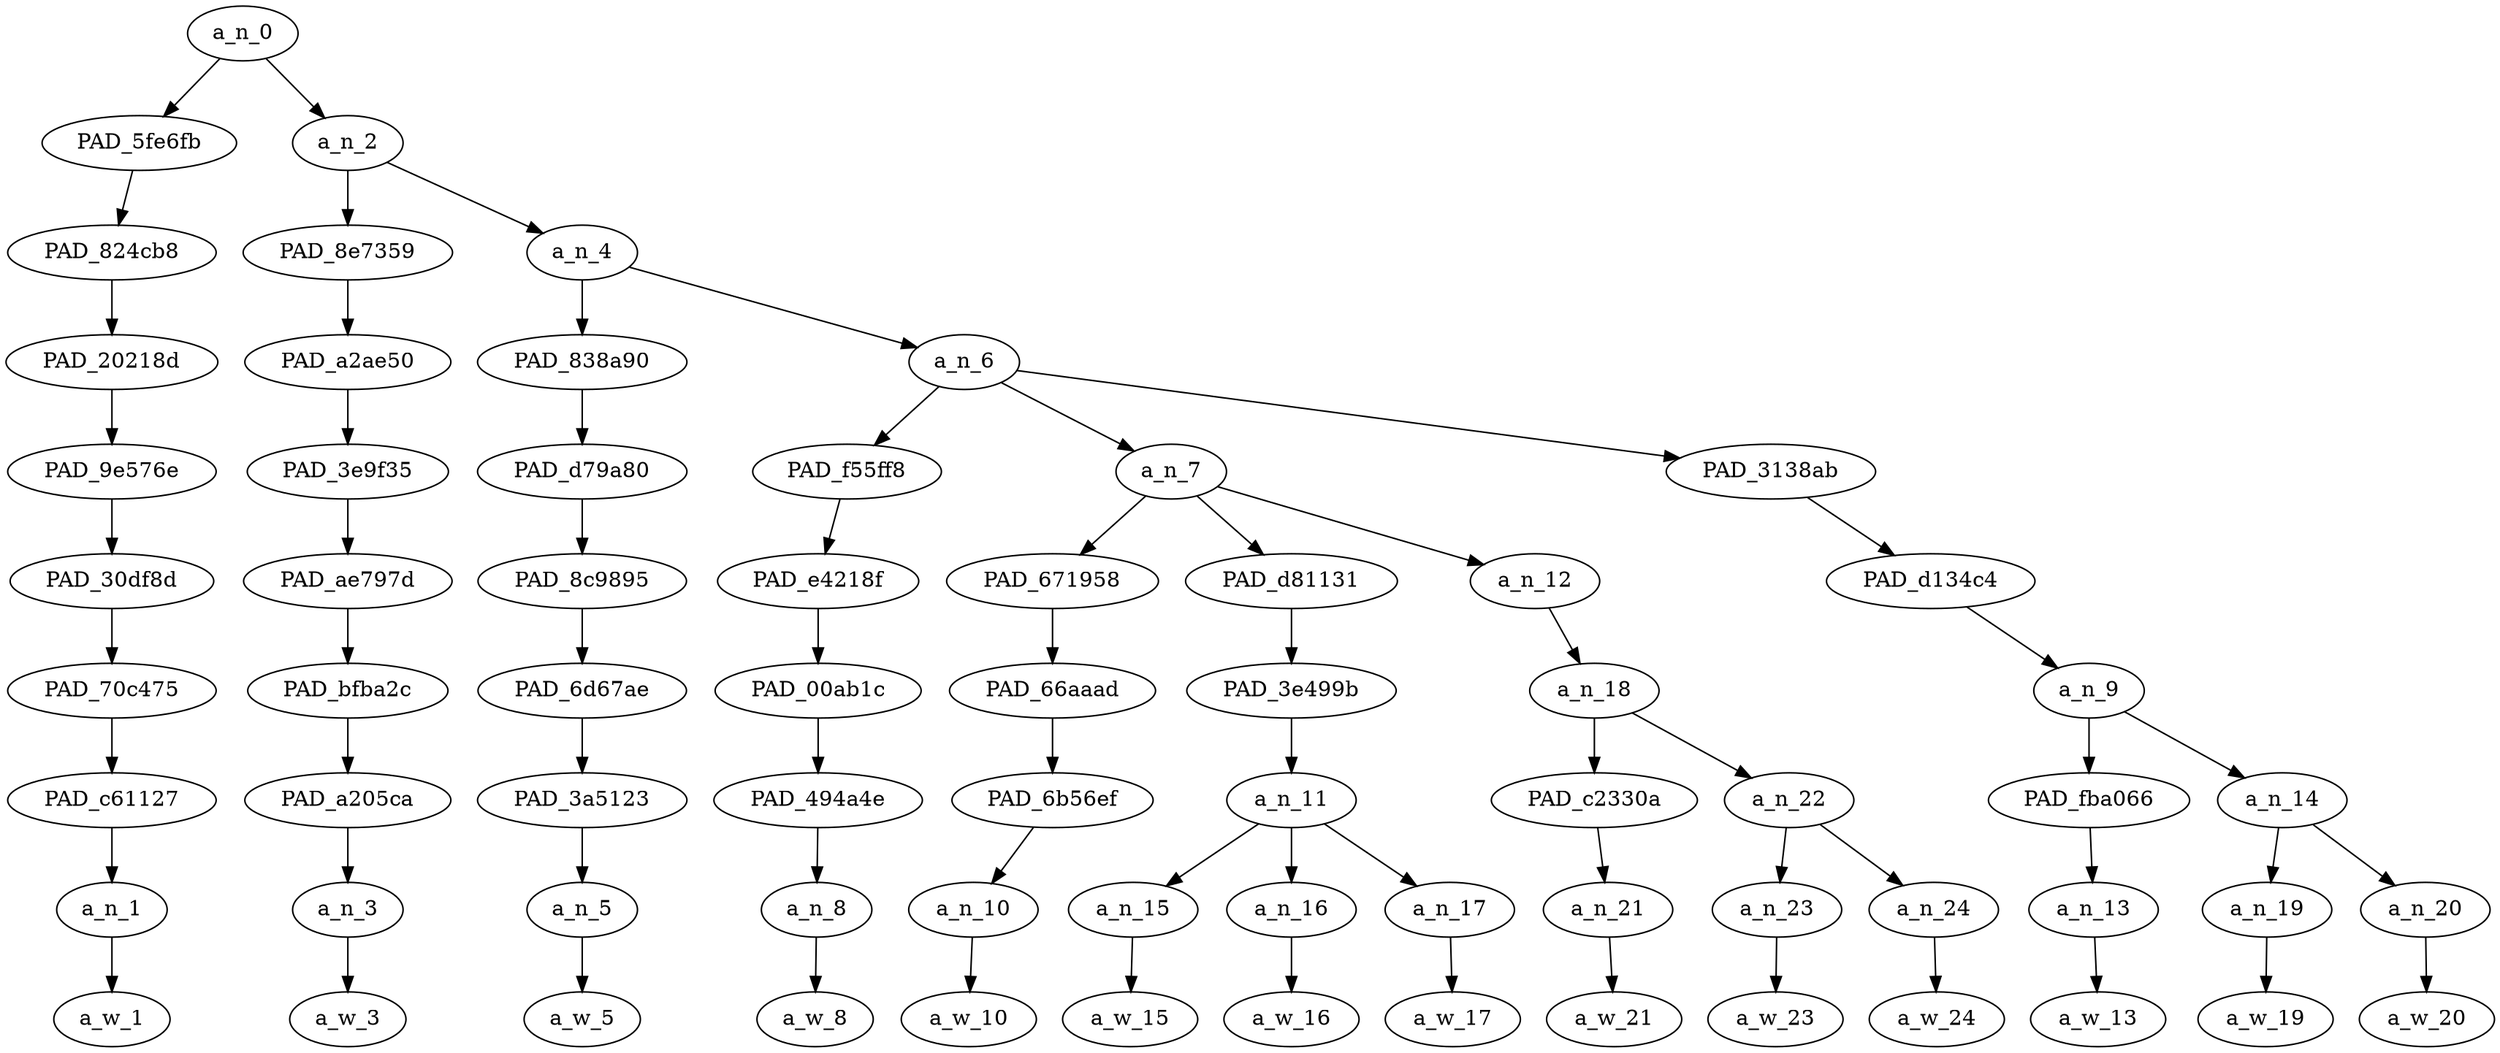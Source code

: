 strict digraph "" {
	a_n_0	[div_dir=1,
		index=0,
		level=9,
		pos="1.625,9!",
		text_span="[0, 1, 2, 3, 4, 5, 6, 7, 8, 9, 10, 11, 12, 13]",
		value=0.99999999];
	PAD_5fe6fb	[div_dir=1,
		index=0,
		level=8,
		pos="0.0,8!",
		text_span="[0]",
		value=0.08394225];
	a_n_0 -> PAD_5fe6fb;
	a_n_2	[div_dir=1,
		index=1,
		level=8,
		pos="3.25,8!",
		text_span="[1, 2, 3, 4, 5, 6, 7, 8, 9, 10, 11, 12, 13]",
		value=0.91460067];
	a_n_0 -> a_n_2;
	PAD_824cb8	[div_dir=1,
		index=0,
		level=7,
		pos="0.0,7!",
		text_span="[0]",
		value=0.08394225];
	PAD_5fe6fb -> PAD_824cb8;
	PAD_20218d	[div_dir=1,
		index=0,
		level=6,
		pos="0.0,6!",
		text_span="[0]",
		value=0.08394225];
	PAD_824cb8 -> PAD_20218d;
	PAD_9e576e	[div_dir=1,
		index=0,
		level=5,
		pos="0.0,5!",
		text_span="[0]",
		value=0.08394225];
	PAD_20218d -> PAD_9e576e;
	PAD_30df8d	[div_dir=1,
		index=0,
		level=4,
		pos="0.0,4!",
		text_span="[0]",
		value=0.08394225];
	PAD_9e576e -> PAD_30df8d;
	PAD_70c475	[div_dir=1,
		index=0,
		level=3,
		pos="0.0,3!",
		text_span="[0]",
		value=0.08394225];
	PAD_30df8d -> PAD_70c475;
	PAD_c61127	[div_dir=1,
		index=0,
		level=2,
		pos="0.0,2!",
		text_span="[0]",
		value=0.08394225];
	PAD_70c475 -> PAD_c61127;
	a_n_1	[div_dir=1,
		index=0,
		level=1,
		pos="0.0,1!",
		text_span="[0]",
		value=0.08394225];
	PAD_c61127 -> a_n_1;
	a_w_1	[div_dir=0,
		index=0,
		level=0,
		pos="0,0!",
		text_span="[0]",
		value=dad];
	a_n_1 -> a_w_1;
	PAD_8e7359	[div_dir=1,
		index=1,
		level=7,
		pos="1.0,7!",
		text_span="[1]",
		value=0.03978795];
	a_n_2 -> PAD_8e7359;
	a_n_4	[div_dir=1,
		index=2,
		level=7,
		pos="5.5,7!",
		text_span="[2, 3, 4, 5, 6, 7, 8, 9, 10, 11, 12, 13]",
		value=0.87351513];
	a_n_2 -> a_n_4;
	PAD_a2ae50	[div_dir=1,
		index=1,
		level=6,
		pos="1.0,6!",
		text_span="[1]",
		value=0.03978795];
	PAD_8e7359 -> PAD_a2ae50;
	PAD_3e9f35	[div_dir=1,
		index=1,
		level=5,
		pos="1.0,5!",
		text_span="[1]",
		value=0.03978795];
	PAD_a2ae50 -> PAD_3e9f35;
	PAD_ae797d	[div_dir=1,
		index=1,
		level=4,
		pos="1.0,4!",
		text_span="[1]",
		value=0.03978795];
	PAD_3e9f35 -> PAD_ae797d;
	PAD_bfba2c	[div_dir=1,
		index=1,
		level=3,
		pos="1.0,3!",
		text_span="[1]",
		value=0.03978795];
	PAD_ae797d -> PAD_bfba2c;
	PAD_a205ca	[div_dir=1,
		index=1,
		level=2,
		pos="1.0,2!",
		text_span="[1]",
		value=0.03978795];
	PAD_bfba2c -> PAD_a205ca;
	a_n_3	[div_dir=1,
		index=1,
		level=1,
		pos="1.0,1!",
		text_span="[1]",
		value=0.03978795];
	PAD_a205ca -> a_n_3;
	a_w_3	[div_dir=0,
		index=1,
		level=0,
		pos="1,0!",
		text_span="[1]",
		value=should];
	a_n_3 -> a_w_3;
	PAD_838a90	[div_dir=1,
		index=2,
		level=6,
		pos="2.0,6!",
		text_span="[2]",
		value=0.04014028];
	a_n_4 -> PAD_838a90;
	a_n_6	[div_dir=1,
		index=3,
		level=6,
		pos="9.0,6!",
		text_span="[3, 4, 5, 6, 7, 8, 9, 10, 11, 12, 13]",
		value=0.83209123];
	a_n_4 -> a_n_6;
	PAD_d79a80	[div_dir=1,
		index=2,
		level=5,
		pos="2.0,5!",
		text_span="[2]",
		value=0.04014028];
	PAD_838a90 -> PAD_d79a80;
	PAD_8c9895	[div_dir=1,
		index=2,
		level=4,
		pos="2.0,4!",
		text_span="[2]",
		value=0.04014028];
	PAD_d79a80 -> PAD_8c9895;
	PAD_6d67ae	[div_dir=1,
		index=2,
		level=3,
		pos="2.0,3!",
		text_span="[2]",
		value=0.04014028];
	PAD_8c9895 -> PAD_6d67ae;
	PAD_3a5123	[div_dir=1,
		index=2,
		level=2,
		pos="2.0,2!",
		text_span="[2]",
		value=0.04014028];
	PAD_6d67ae -> PAD_3a5123;
	a_n_5	[div_dir=1,
		index=2,
		level=1,
		pos="2.0,1!",
		text_span="[2]",
		value=0.04014028];
	PAD_3a5123 -> a_n_5;
	a_w_5	[div_dir=0,
		index=2,
		level=0,
		pos="2,0!",
		text_span="[2]",
		value=have];
	a_n_5 -> a_w_5;
	PAD_f55ff8	[div_dir=-1,
		index=4,
		level=5,
		pos="10.0,5!",
		text_span="[10]",
		value=0.03482751];
	a_n_6 -> PAD_f55ff8;
	a_n_7	[div_dir=1,
		index=3,
		level=5,
		pos="5.25,5!",
		text_span="[3, 4, 5, 6, 7, 8, 9]",
		value=0.67070534];
	a_n_6 -> a_n_7;
	PAD_3138ab	[div_dir=1,
		index=5,
		level=5,
		pos="11.75,5!",
		text_span="[11, 12, 13]",
		value=0.12526080];
	a_n_6 -> PAD_3138ab;
	PAD_e4218f	[div_dir=-1,
		index=6,
		level=4,
		pos="10.0,4!",
		text_span="[10]",
		value=0.03482751];
	PAD_f55ff8 -> PAD_e4218f;
	PAD_00ab1c	[div_dir=-1,
		index=6,
		level=3,
		pos="10.0,3!",
		text_span="[10]",
		value=0.03482751];
	PAD_e4218f -> PAD_00ab1c;
	PAD_494a4e	[div_dir=-1,
		index=7,
		level=2,
		pos="10.0,2!",
		text_span="[10]",
		value=0.03482751];
	PAD_00ab1c -> PAD_494a4e;
	a_n_8	[div_dir=-1,
		index=10,
		level=1,
		pos="10.0,1!",
		text_span="[10]",
		value=0.03482751];
	PAD_494a4e -> a_n_8;
	a_w_8	[div_dir=0,
		index=10,
		level=0,
		pos="10,0!",
		text_span="[10]",
		value=and];
	a_n_8 -> a_w_8;
	PAD_671958	[div_dir=-1,
		index=3,
		level=4,
		pos="3.0,4!",
		text_span="[3]",
		value=0.04403234];
	a_n_7 -> PAD_671958;
	PAD_d81131	[div_dir=1,
		index=4,
		level=4,
		pos="5.0,4!",
		text_span="[4, 5, 6]",
		value=0.44872791];
	a_n_7 -> PAD_d81131;
	a_n_12	[div_dir=1,
		index=5,
		level=4,
		pos="7.75,4!",
		text_span="[7, 8, 9]",
		value=0.17641305];
	a_n_7 -> a_n_12;
	PAD_66aaad	[div_dir=-1,
		index=3,
		level=3,
		pos="3.0,3!",
		text_span="[3]",
		value=0.04403234];
	PAD_671958 -> PAD_66aaad;
	PAD_6b56ef	[div_dir=-1,
		index=3,
		level=2,
		pos="3.0,2!",
		text_span="[3]",
		value=0.04403234];
	PAD_66aaad -> PAD_6b56ef;
	a_n_10	[div_dir=-1,
		index=3,
		level=1,
		pos="3.0,1!",
		text_span="[3]",
		value=0.04403234];
	PAD_6b56ef -> a_n_10;
	a_w_10	[div_dir=0,
		index=3,
		level=0,
		pos="3,0!",
		text_span="[3]",
		value=told];
	a_n_10 -> a_w_10;
	PAD_3e499b	[div_dir=1,
		index=4,
		level=3,
		pos="5.0,3!",
		text_span="[4, 5, 6]",
		value=0.44872791];
	PAD_d81131 -> PAD_3e499b;
	a_n_11	[div_dir=1,
		index=4,
		level=2,
		pos="5.0,2!",
		text_span="[4, 5, 6]",
		value=0.44872791];
	PAD_3e499b -> a_n_11;
	a_n_15	[div_dir=1,
		index=4,
		level=1,
		pos="4.0,1!",
		text_span="[4]",
		value=0.04198023];
	a_n_11 -> a_n_15;
	a_n_16	[div_dir=1,
		index=5,
		level=1,
		pos="5.0,1!",
		text_span="[5]",
		value=0.31516287];
	a_n_11 -> a_n_16;
	a_n_17	[div_dir=1,
		index=6,
		level=1,
		pos="6.0,1!",
		text_span="[6]",
		value=0.09012292];
	a_n_11 -> a_n_17;
	a_w_15	[div_dir=0,
		index=4,
		level=0,
		pos="4,0!",
		text_span="[4]",
		value=the];
	a_n_15 -> a_w_15;
	a_w_16	[div_dir=0,
		index=5,
		level=0,
		pos="5,0!",
		text_span="[5]",
		value=muzrat];
	a_n_16 -> a_w_16;
	a_w_17	[div_dir=0,
		index=6,
		level=0,
		pos="6,0!",
		text_span="[6]",
		value=whore];
	a_n_17 -> a_w_17;
	a_n_18	[div_dir=1,
		index=5,
		level=3,
		pos="7.75,3!",
		text_span="[7, 8, 9]",
		value=0.17555950];
	a_n_12 -> a_n_18;
	PAD_c2330a	[div_dir=1,
		index=5,
		level=2,
		pos="7.0,2!",
		text_span="[7]",
		value=0.07301588];
	a_n_18 -> PAD_c2330a;
	a_n_22	[div_dir=1,
		index=6,
		level=2,
		pos="8.5,2!",
		text_span="[8, 9]",
		value=0.10169008];
	a_n_18 -> a_n_22;
	a_n_21	[div_dir=1,
		index=7,
		level=1,
		pos="7.0,1!",
		text_span="[7]",
		value=0.07301588];
	PAD_c2330a -> a_n_21;
	a_w_21	[div_dir=0,
		index=7,
		level=0,
		pos="7,0!",
		text_span="[7]",
		value=to];
	a_n_21 -> a_w_21;
	a_n_23	[div_dir=1,
		index=8,
		level=1,
		pos="8.0,1!",
		text_span="[8]",
		value=0.05784573];
	a_n_22 -> a_n_23;
	a_n_24	[div_dir=1,
		index=9,
		level=1,
		pos="9.0,1!",
		text_span="[9]",
		value=0.04308702];
	a_n_22 -> a_n_24;
	a_w_23	[div_dir=0,
		index=8,
		level=0,
		pos="8,0!",
		text_span="[8]",
		value=fuck];
	a_n_23 -> a_w_23;
	a_w_24	[div_dir=0,
		index=9,
		level=0,
		pos="9,0!",
		text_span="[9]",
		value=off];
	a_n_24 -> a_w_24;
	PAD_d134c4	[div_dir=1,
		index=7,
		level=4,
		pos="11.75,4!",
		text_span="[11, 12, 13]",
		value=0.12526080];
	PAD_3138ab -> PAD_d134c4;
	a_n_9	[div_dir=1,
		index=7,
		level=3,
		pos="11.75,3!",
		text_span="[11, 12, 13]",
		value=0.12526080];
	PAD_d134c4 -> a_n_9;
	PAD_fba066	[div_dir=-1,
		index=8,
		level=2,
		pos="11.0,2!",
		text_span="[11]",
		value=0.03338625];
	a_n_9 -> PAD_fba066;
	a_n_14	[div_dir=1,
		index=9,
		level=2,
		pos="12.5,2!",
		text_span="[12, 13]",
		value=0.09180206];
	a_n_9 -> a_n_14;
	a_n_13	[div_dir=-1,
		index=11,
		level=1,
		pos="11.0,1!",
		text_span="[11]",
		value=0.03338625];
	PAD_fba066 -> a_n_13;
	a_w_13	[div_dir=0,
		index=11,
		level=0,
		pos="11,0!",
		text_span="[11]",
		value=went];
	a_n_13 -> a_w_13;
	a_n_19	[div_dir=-1,
		index=12,
		level=1,
		pos="12.0,1!",
		text_span="[12]",
		value=0.03825100];
	a_n_14 -> a_n_19;
	a_n_20	[div_dir=1,
		index=13,
		level=1,
		pos="13.0,1!",
		text_span="[13]",
		value=0.05339864];
	a_n_14 -> a_n_20;
	a_w_19	[div_dir=0,
		index=12,
		level=0,
		pos="12,0!",
		text_span="[12]",
		value=in];
	a_n_19 -> a_w_19;
	a_w_20	[div_dir=0,
		index=13,
		level=0,
		pos="13,0!",
		text_span="[13]",
		value=anyway];
	a_n_20 -> a_w_20;
}
